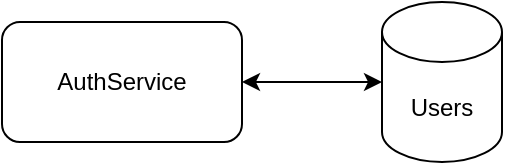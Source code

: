 <mxfile version="27.0.5">
  <diagram name="Страница — 1" id="4SKi2CmAtwcxGuWyLBbO">
    <mxGraphModel dx="1209" dy="616" grid="1" gridSize="10" guides="1" tooltips="1" connect="1" arrows="1" fold="1" page="1" pageScale="1" pageWidth="827" pageHeight="1169" math="0" shadow="0">
      <root>
        <mxCell id="0" />
        <mxCell id="1" parent="0" />
        <mxCell id="N9xmhG-XthNGNjEdl-Sc-1" value="AuthService" style="rounded=1;whiteSpace=wrap;html=1;" vertex="1" parent="1">
          <mxGeometry x="630" y="180" width="120" height="60" as="geometry" />
        </mxCell>
        <mxCell id="N9xmhG-XthNGNjEdl-Sc-2" value="Users" style="shape=cylinder3;whiteSpace=wrap;html=1;boundedLbl=1;backgroundOutline=1;size=15;" vertex="1" parent="1">
          <mxGeometry x="820" y="170" width="60" height="80" as="geometry" />
        </mxCell>
        <mxCell id="N9xmhG-XthNGNjEdl-Sc-3" value="" style="endArrow=classic;startArrow=classic;html=1;rounded=0;entryX=0;entryY=0.5;entryDx=0;entryDy=0;entryPerimeter=0;exitX=1;exitY=0.5;exitDx=0;exitDy=0;" edge="1" parent="1" source="N9xmhG-XthNGNjEdl-Sc-1" target="N9xmhG-XthNGNjEdl-Sc-2">
          <mxGeometry width="50" height="50" relative="1" as="geometry">
            <mxPoint x="666" y="450" as="sourcePoint" />
            <mxPoint x="716" y="400" as="targetPoint" />
          </mxGeometry>
        </mxCell>
      </root>
    </mxGraphModel>
  </diagram>
</mxfile>
